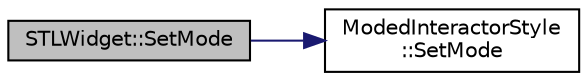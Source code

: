 digraph "STLWidget::SetMode"
{
 // LATEX_PDF_SIZE
  edge [fontname="Helvetica",fontsize="10",labelfontname="Helvetica",labelfontsize="10"];
  node [fontname="Helvetica",fontsize="10",shape=record];
  rankdir="LR";
  Node1 [label="STLWidget::SetMode",height=0.2,width=0.4,color="black", fillcolor="grey75", style="filled", fontcolor="black",tooltip="Set the current mouse interaction mode."];
  Node1 -> Node2 [color="midnightblue",fontsize="10",style="solid",fontname="Helvetica"];
  Node2 [label="ModedInteractorStyle\l::SetMode",height=0.2,width=0.4,color="black", fillcolor="white", style="filled",URL="$class_moded_interactor_style.html#a8937bdc1f2e2713cc07c98d8bba3a2a4",tooltip="Set the current interactor style."];
}
